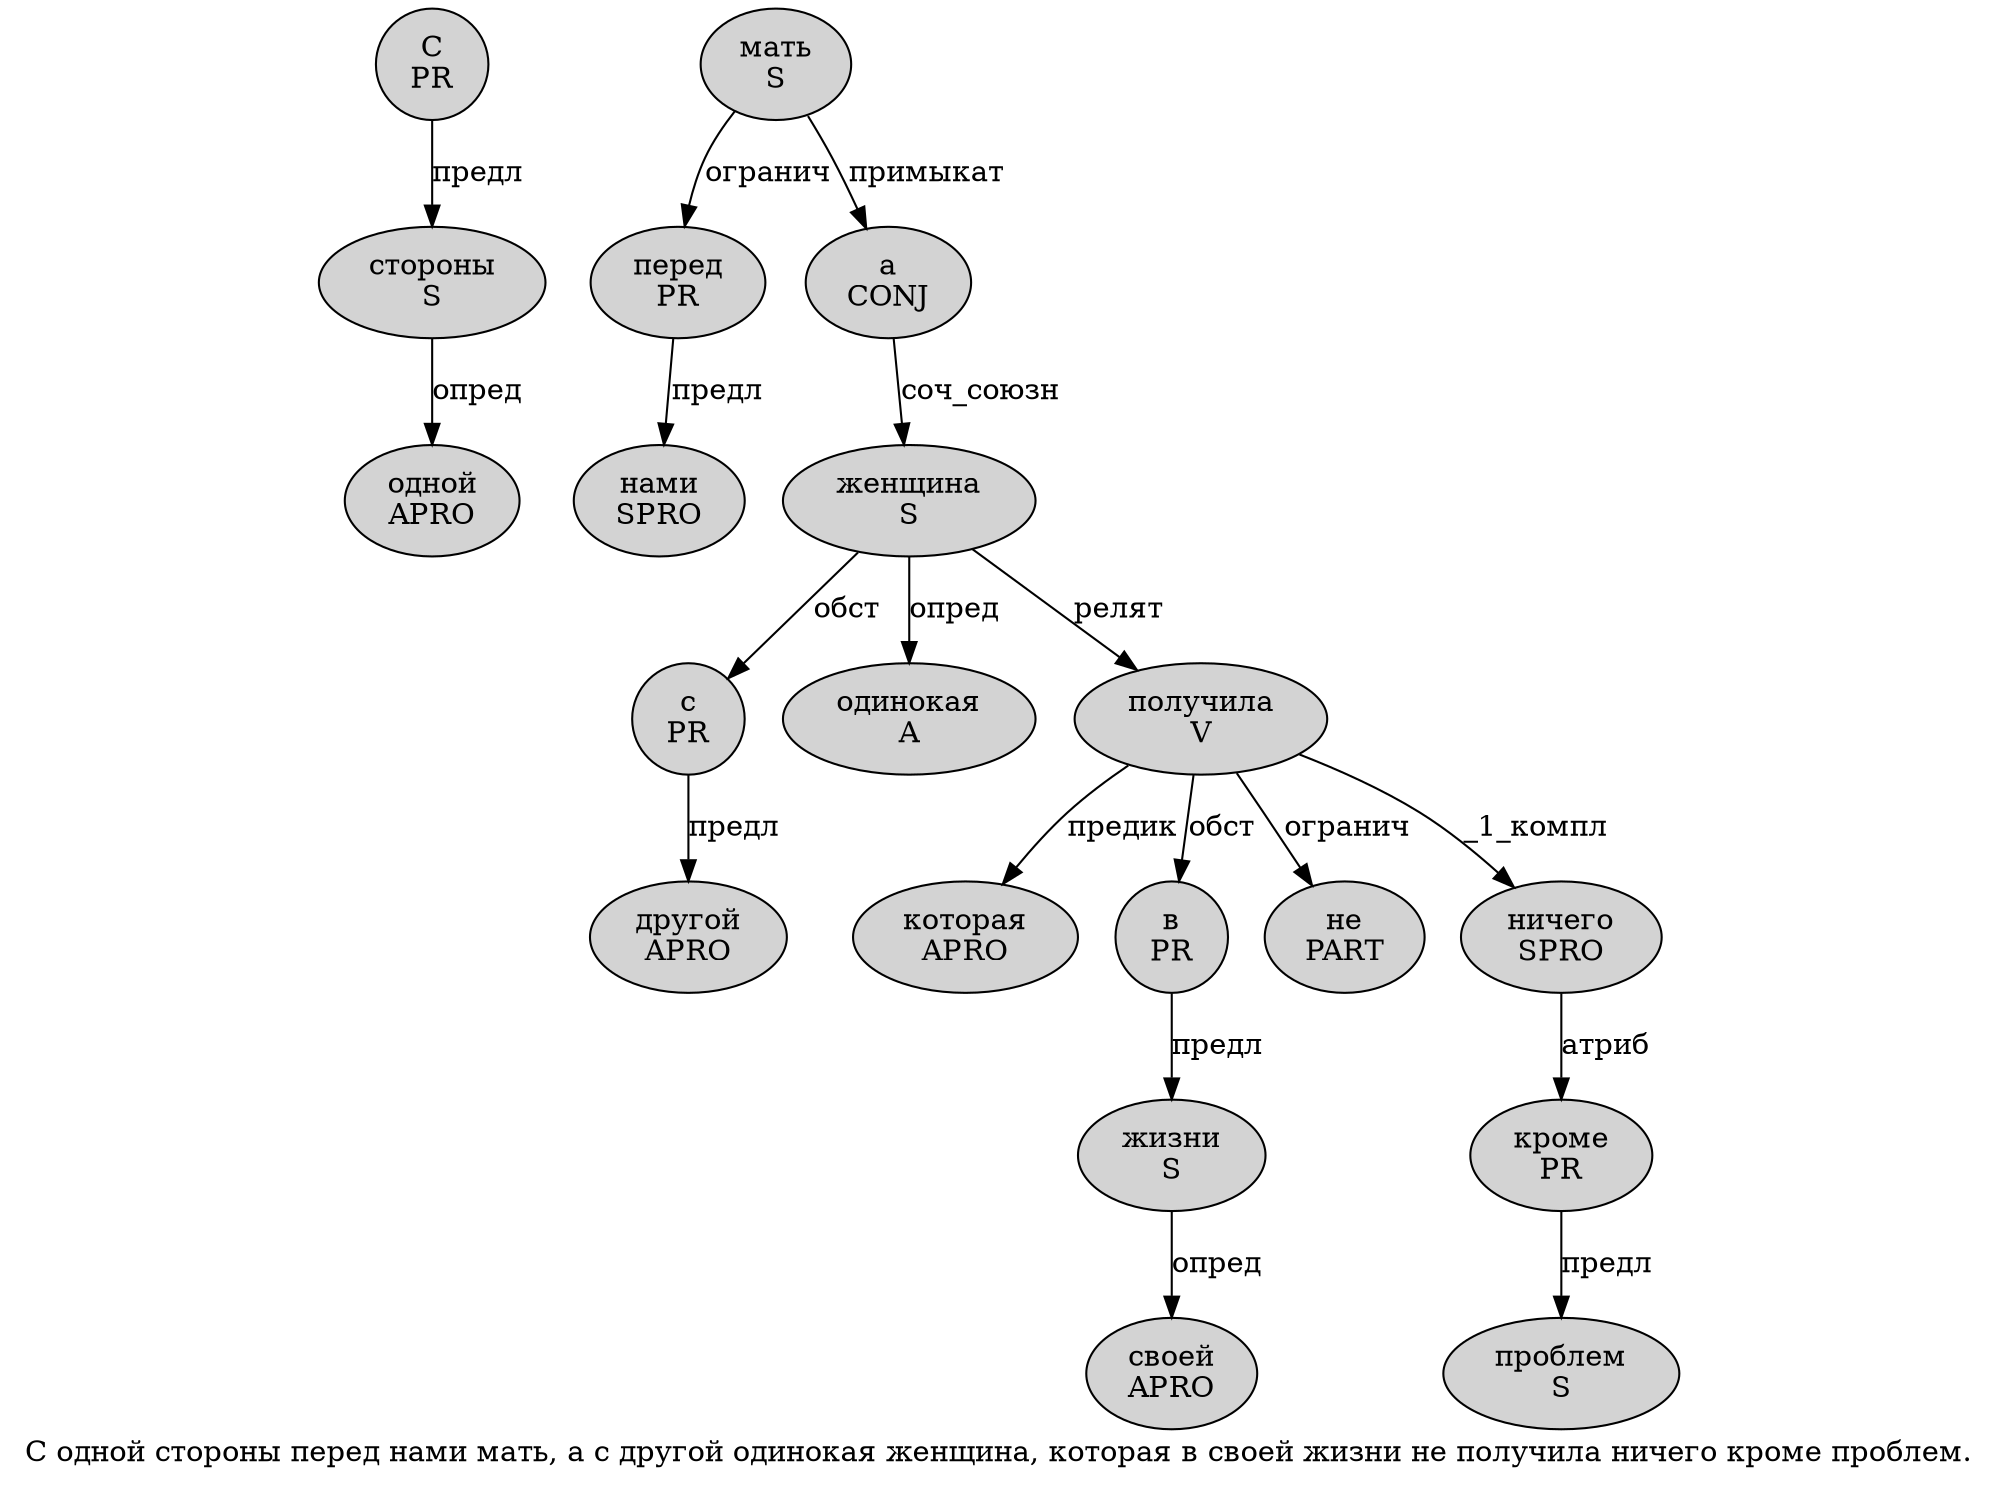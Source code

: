 digraph SENTENCE_268 {
	graph [label="С одной стороны перед нами мать, а с другой одинокая женщина, которая в своей жизни не получила ничего кроме проблем."]
	node [style=filled]
		0 [label="С
PR" color="" fillcolor=lightgray penwidth=1 shape=ellipse]
		1 [label="одной
APRO" color="" fillcolor=lightgray penwidth=1 shape=ellipse]
		2 [label="стороны
S" color="" fillcolor=lightgray penwidth=1 shape=ellipse]
		3 [label="перед
PR" color="" fillcolor=lightgray penwidth=1 shape=ellipse]
		4 [label="нами
SPRO" color="" fillcolor=lightgray penwidth=1 shape=ellipse]
		5 [label="мать
S" color="" fillcolor=lightgray penwidth=1 shape=ellipse]
		7 [label="а
CONJ" color="" fillcolor=lightgray penwidth=1 shape=ellipse]
		8 [label="с
PR" color="" fillcolor=lightgray penwidth=1 shape=ellipse]
		9 [label="другой
APRO" color="" fillcolor=lightgray penwidth=1 shape=ellipse]
		10 [label="одинокая
A" color="" fillcolor=lightgray penwidth=1 shape=ellipse]
		11 [label="женщина
S" color="" fillcolor=lightgray penwidth=1 shape=ellipse]
		13 [label="которая
APRO" color="" fillcolor=lightgray penwidth=1 shape=ellipse]
		14 [label="в
PR" color="" fillcolor=lightgray penwidth=1 shape=ellipse]
		15 [label="своей
APRO" color="" fillcolor=lightgray penwidth=1 shape=ellipse]
		16 [label="жизни
S" color="" fillcolor=lightgray penwidth=1 shape=ellipse]
		17 [label="не
PART" color="" fillcolor=lightgray penwidth=1 shape=ellipse]
		18 [label="получила
V" color="" fillcolor=lightgray penwidth=1 shape=ellipse]
		19 [label="ничего
SPRO" color="" fillcolor=lightgray penwidth=1 shape=ellipse]
		20 [label="кроме
PR" color="" fillcolor=lightgray penwidth=1 shape=ellipse]
		21 [label="проблем
S" color="" fillcolor=lightgray penwidth=1 shape=ellipse]
			5 -> 3 [label="огранич"]
			5 -> 7 [label="примыкат"]
			2 -> 1 [label="опред"]
			19 -> 20 [label="атриб"]
			14 -> 16 [label="предл"]
			11 -> 8 [label="обст"]
			11 -> 10 [label="опред"]
			11 -> 18 [label="релят"]
			7 -> 11 [label="соч_союзн"]
			3 -> 4 [label="предл"]
			20 -> 21 [label="предл"]
			16 -> 15 [label="опред"]
			0 -> 2 [label="предл"]
			8 -> 9 [label="предл"]
			18 -> 13 [label="предик"]
			18 -> 14 [label="обст"]
			18 -> 17 [label="огранич"]
			18 -> 19 [label="_1_компл"]
}